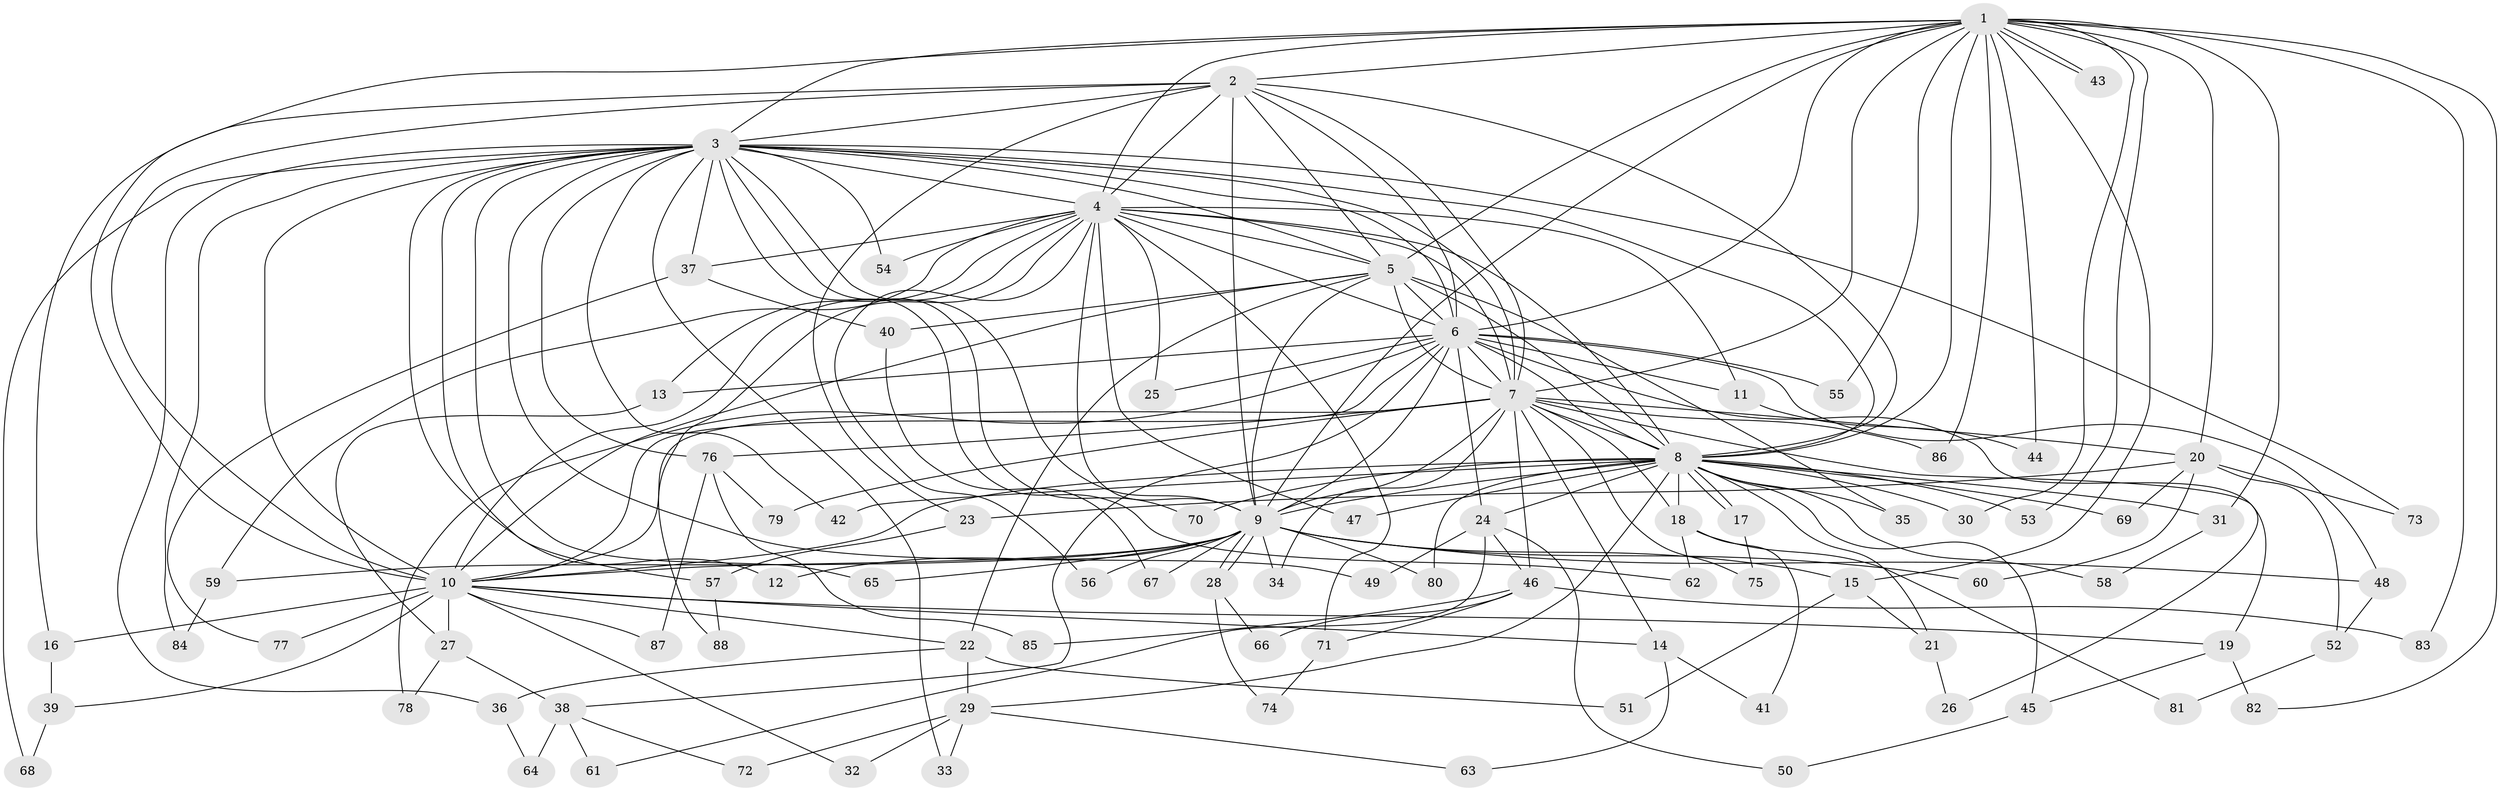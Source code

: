 // Generated by graph-tools (version 1.1) at 2025/01/03/09/25 03:01:32]
// undirected, 88 vertices, 201 edges
graph export_dot {
graph [start="1"]
  node [color=gray90,style=filled];
  1;
  2;
  3;
  4;
  5;
  6;
  7;
  8;
  9;
  10;
  11;
  12;
  13;
  14;
  15;
  16;
  17;
  18;
  19;
  20;
  21;
  22;
  23;
  24;
  25;
  26;
  27;
  28;
  29;
  30;
  31;
  32;
  33;
  34;
  35;
  36;
  37;
  38;
  39;
  40;
  41;
  42;
  43;
  44;
  45;
  46;
  47;
  48;
  49;
  50;
  51;
  52;
  53;
  54;
  55;
  56;
  57;
  58;
  59;
  60;
  61;
  62;
  63;
  64;
  65;
  66;
  67;
  68;
  69;
  70;
  71;
  72;
  73;
  74;
  75;
  76;
  77;
  78;
  79;
  80;
  81;
  82;
  83;
  84;
  85;
  86;
  87;
  88;
  1 -- 2;
  1 -- 3;
  1 -- 4;
  1 -- 5;
  1 -- 6;
  1 -- 7;
  1 -- 8;
  1 -- 9;
  1 -- 10;
  1 -- 15;
  1 -- 20;
  1 -- 30;
  1 -- 31;
  1 -- 43;
  1 -- 43;
  1 -- 44;
  1 -- 53;
  1 -- 55;
  1 -- 82;
  1 -- 83;
  1 -- 86;
  2 -- 3;
  2 -- 4;
  2 -- 5;
  2 -- 6;
  2 -- 7;
  2 -- 8;
  2 -- 9;
  2 -- 10;
  2 -- 16;
  2 -- 23;
  3 -- 4;
  3 -- 5;
  3 -- 6;
  3 -- 7;
  3 -- 8;
  3 -- 9;
  3 -- 10;
  3 -- 12;
  3 -- 33;
  3 -- 36;
  3 -- 37;
  3 -- 42;
  3 -- 49;
  3 -- 54;
  3 -- 57;
  3 -- 62;
  3 -- 65;
  3 -- 68;
  3 -- 70;
  3 -- 73;
  3 -- 76;
  3 -- 84;
  4 -- 5;
  4 -- 6;
  4 -- 7;
  4 -- 8;
  4 -- 9;
  4 -- 10;
  4 -- 11;
  4 -- 13;
  4 -- 25;
  4 -- 37;
  4 -- 47;
  4 -- 54;
  4 -- 56;
  4 -- 59;
  4 -- 71;
  4 -- 88;
  5 -- 6;
  5 -- 7;
  5 -- 8;
  5 -- 9;
  5 -- 10;
  5 -- 22;
  5 -- 35;
  5 -- 40;
  6 -- 7;
  6 -- 8;
  6 -- 9;
  6 -- 10;
  6 -- 11;
  6 -- 13;
  6 -- 24;
  6 -- 25;
  6 -- 26;
  6 -- 38;
  6 -- 48;
  6 -- 55;
  6 -- 78;
  7 -- 8;
  7 -- 9;
  7 -- 10;
  7 -- 14;
  7 -- 18;
  7 -- 19;
  7 -- 20;
  7 -- 34;
  7 -- 46;
  7 -- 75;
  7 -- 76;
  7 -- 79;
  7 -- 86;
  8 -- 9;
  8 -- 10;
  8 -- 17;
  8 -- 17;
  8 -- 18;
  8 -- 21;
  8 -- 24;
  8 -- 29;
  8 -- 30;
  8 -- 31;
  8 -- 35;
  8 -- 42;
  8 -- 45;
  8 -- 47;
  8 -- 53;
  8 -- 58;
  8 -- 69;
  8 -- 70;
  8 -- 80;
  9 -- 10;
  9 -- 12;
  9 -- 15;
  9 -- 28;
  9 -- 28;
  9 -- 34;
  9 -- 48;
  9 -- 56;
  9 -- 59;
  9 -- 60;
  9 -- 65;
  9 -- 67;
  9 -- 80;
  10 -- 14;
  10 -- 16;
  10 -- 19;
  10 -- 22;
  10 -- 27;
  10 -- 32;
  10 -- 39;
  10 -- 77;
  10 -- 87;
  11 -- 44;
  13 -- 27;
  14 -- 41;
  14 -- 63;
  15 -- 21;
  15 -- 51;
  16 -- 39;
  17 -- 75;
  18 -- 41;
  18 -- 62;
  18 -- 81;
  19 -- 45;
  19 -- 82;
  20 -- 23;
  20 -- 52;
  20 -- 60;
  20 -- 69;
  20 -- 73;
  21 -- 26;
  22 -- 29;
  22 -- 36;
  22 -- 51;
  23 -- 57;
  24 -- 46;
  24 -- 49;
  24 -- 50;
  24 -- 61;
  27 -- 38;
  27 -- 78;
  28 -- 66;
  28 -- 74;
  29 -- 32;
  29 -- 33;
  29 -- 63;
  29 -- 72;
  31 -- 58;
  36 -- 64;
  37 -- 40;
  37 -- 77;
  38 -- 61;
  38 -- 64;
  38 -- 72;
  39 -- 68;
  40 -- 67;
  45 -- 50;
  46 -- 66;
  46 -- 71;
  46 -- 83;
  46 -- 85;
  48 -- 52;
  52 -- 81;
  57 -- 88;
  59 -- 84;
  71 -- 74;
  76 -- 79;
  76 -- 85;
  76 -- 87;
}

